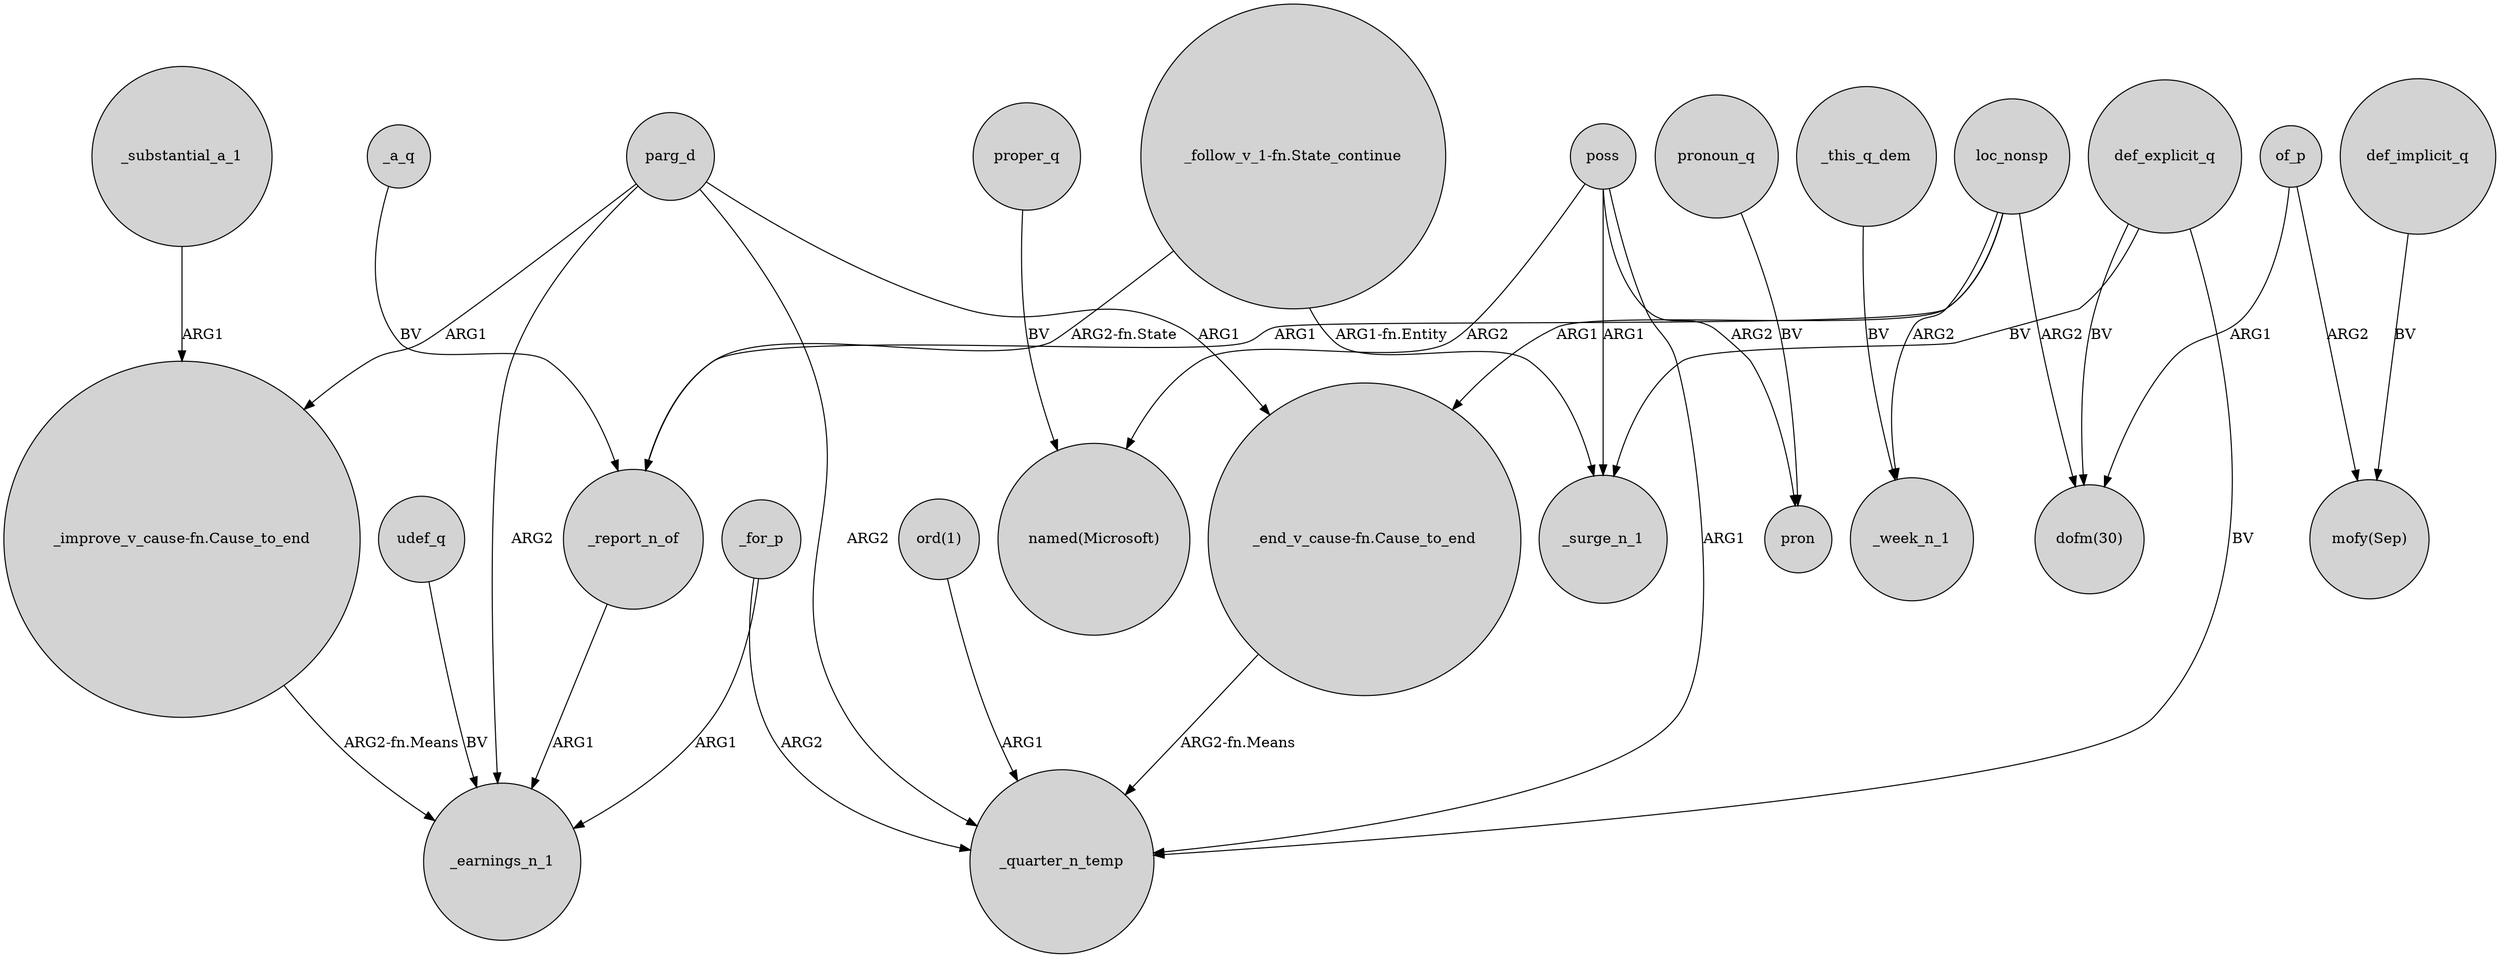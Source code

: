 digraph {
	node [shape=circle style=filled]
	parg_d -> "_end_v_cause-fn.Cause_to_end" [label=ARG1]
	_substantial_a_1 -> "_improve_v_cause-fn.Cause_to_end" [label=ARG1]
	"_follow_v_1-fn.State_continue" -> _surge_n_1 [label="ARG1-fn.Entity"]
	def_implicit_q -> "mofy(Sep)" [label=BV]
	poss -> "named(Microsoft)" [label=ARG2]
	loc_nonsp -> _week_n_1 [label=ARG2]
	def_explicit_q -> "dofm(30)" [label=BV]
	proper_q -> "named(Microsoft)" [label=BV]
	of_p -> "mofy(Sep)" [label=ARG2]
	pronoun_q -> pron [label=BV]
	parg_d -> "_improve_v_cause-fn.Cause_to_end" [label=ARG1]
	poss -> pron [label=ARG2]
	_a_q -> _report_n_of [label=BV]
	"_improve_v_cause-fn.Cause_to_end" -> _earnings_n_1 [label="ARG2-fn.Means"]
	_for_p -> _quarter_n_temp [label=ARG2]
	udef_q -> _earnings_n_1 [label=BV]
	poss -> _surge_n_1 [label=ARG1]
	"_follow_v_1-fn.State_continue" -> _report_n_of [label="ARG2-fn.State"]
	def_explicit_q -> _quarter_n_temp [label=BV]
	_report_n_of -> _earnings_n_1 [label=ARG1]
	"ord(1)" -> _quarter_n_temp [label=ARG1]
	parg_d -> _quarter_n_temp [label=ARG2]
	loc_nonsp -> _report_n_of [label=ARG1]
	loc_nonsp -> "_end_v_cause-fn.Cause_to_end" [label=ARG1]
	def_explicit_q -> _surge_n_1 [label=BV]
	poss -> _quarter_n_temp [label=ARG1]
	_for_p -> _earnings_n_1 [label=ARG1]
	of_p -> "dofm(30)" [label=ARG1]
	loc_nonsp -> "dofm(30)" [label=ARG2]
	"_end_v_cause-fn.Cause_to_end" -> _quarter_n_temp [label="ARG2-fn.Means"]
	_this_q_dem -> _week_n_1 [label=BV]
	parg_d -> _earnings_n_1 [label=ARG2]
}
